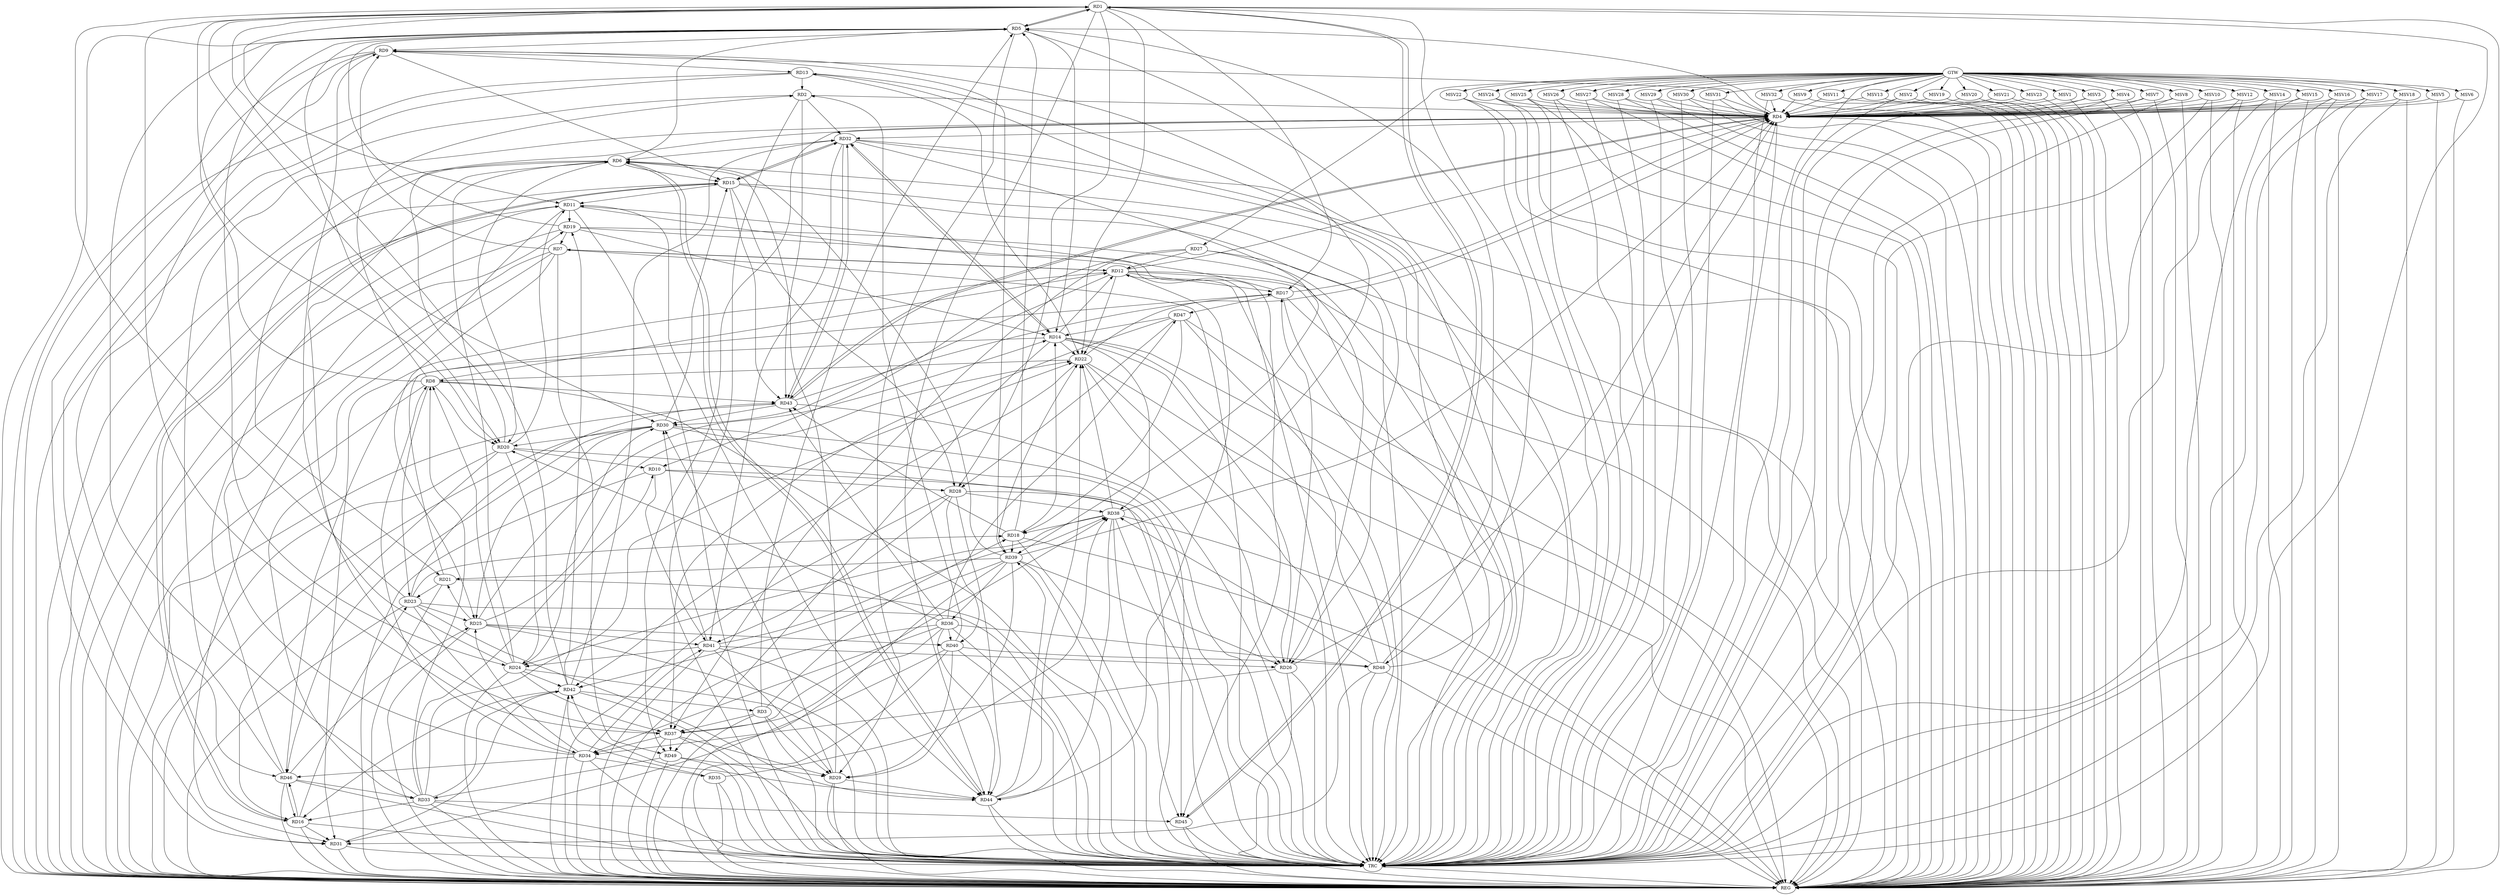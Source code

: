 strict digraph G {
  RD1 [ label="RD1" ];
  RD2 [ label="RD2" ];
  RD3 [ label="RD3" ];
  RD4 [ label="RD4" ];
  RD5 [ label="RD5" ];
  RD6 [ label="RD6" ];
  RD7 [ label="RD7" ];
  RD8 [ label="RD8" ];
  RD9 [ label="RD9" ];
  RD10 [ label="RD10" ];
  RD11 [ label="RD11" ];
  RD12 [ label="RD12" ];
  RD13 [ label="RD13" ];
  RD14 [ label="RD14" ];
  RD15 [ label="RD15" ];
  RD16 [ label="RD16" ];
  RD17 [ label="RD17" ];
  RD18 [ label="RD18" ];
  RD19 [ label="RD19" ];
  RD20 [ label="RD20" ];
  RD21 [ label="RD21" ];
  RD22 [ label="RD22" ];
  RD23 [ label="RD23" ];
  RD24 [ label="RD24" ];
  RD25 [ label="RD25" ];
  RD26 [ label="RD26" ];
  RD27 [ label="RD27" ];
  RD28 [ label="RD28" ];
  RD29 [ label="RD29" ];
  RD30 [ label="RD30" ];
  RD31 [ label="RD31" ];
  RD32 [ label="RD32" ];
  RD33 [ label="RD33" ];
  RD34 [ label="RD34" ];
  RD35 [ label="RD35" ];
  RD36 [ label="RD36" ];
  RD37 [ label="RD37" ];
  RD38 [ label="RD38" ];
  RD39 [ label="RD39" ];
  RD40 [ label="RD40" ];
  RD41 [ label="RD41" ];
  RD42 [ label="RD42" ];
  RD43 [ label="RD43" ];
  RD44 [ label="RD44" ];
  RD45 [ label="RD45" ];
  RD46 [ label="RD46" ];
  RD47 [ label="RD47" ];
  RD48 [ label="RD48" ];
  RD49 [ label="RD49" ];
  GTW [ label="GTW" ];
  REG [ label="REG" ];
  TRC [ label="TRC" ];
  MSV1 [ label="MSV1" ];
  MSV2 [ label="MSV2" ];
  MSV3 [ label="MSV3" ];
  MSV4 [ label="MSV4" ];
  MSV5 [ label="MSV5" ];
  MSV6 [ label="MSV6" ];
  MSV7 [ label="MSV7" ];
  MSV8 [ label="MSV8" ];
  MSV9 [ label="MSV9" ];
  MSV10 [ label="MSV10" ];
  MSV11 [ label="MSV11" ];
  MSV12 [ label="MSV12" ];
  MSV13 [ label="MSV13" ];
  MSV14 [ label="MSV14" ];
  MSV15 [ label="MSV15" ];
  MSV16 [ label="MSV16" ];
  MSV17 [ label="MSV17" ];
  MSV18 [ label="MSV18" ];
  MSV19 [ label="MSV19" ];
  MSV20 [ label="MSV20" ];
  MSV21 [ label="MSV21" ];
  MSV22 [ label="MSV22" ];
  MSV23 [ label="MSV23" ];
  MSV24 [ label="MSV24" ];
  MSV25 [ label="MSV25" ];
  MSV26 [ label="MSV26" ];
  MSV27 [ label="MSV27" ];
  MSV28 [ label="MSV28" ];
  MSV29 [ label="MSV29" ];
  MSV30 [ label="MSV30" ];
  MSV31 [ label="MSV31" ];
  MSV32 [ label="MSV32" ];
  RD1 -> RD5;
  RD5 -> RD1;
  RD1 -> RD11;
  RD1 -> RD17;
  RD1 -> RD20;
  RD1 -> RD22;
  RD23 -> RD1;
  RD1 -> RD28;
  RD1 -> RD30;
  RD1 -> RD37;
  RD42 -> RD1;
  RD1 -> RD44;
  RD1 -> RD45;
  RD45 -> RD1;
  RD1 -> RD48;
  RD2 -> RD4;
  RD8 -> RD2;
  RD13 -> RD2;
  RD2 -> RD32;
  RD40 -> RD2;
  RD2 -> RD43;
  RD3 -> RD5;
  RD3 -> RD18;
  RD3 -> RD29;
  RD3 -> RD37;
  RD42 -> RD3;
  RD4 -> RD5;
  RD4 -> RD9;
  RD12 -> RD4;
  RD17 -> RD4;
  RD20 -> RD4;
  RD22 -> RD4;
  RD26 -> RD4;
  RD4 -> RD32;
  RD39 -> RD4;
  RD4 -> RD43;
  RD43 -> RD4;
  RD46 -> RD4;
  RD48 -> RD4;
  RD4 -> RD49;
  RD6 -> RD5;
  RD8 -> RD5;
  RD5 -> RD9;
  RD5 -> RD14;
  RD18 -> RD5;
  RD19 -> RD5;
  RD5 -> RD20;
  RD5 -> RD24;
  RD5 -> RD29;
  RD33 -> RD5;
  RD48 -> RD5;
  RD6 -> RD15;
  RD6 -> RD20;
  RD6 -> RD21;
  RD24 -> RD6;
  RD29 -> RD6;
  RD32 -> RD6;
  RD37 -> RD6;
  RD39 -> RD6;
  RD6 -> RD44;
  RD44 -> RD6;
  RD7 -> RD9;
  RD7 -> RD12;
  RD12 -> RD7;
  RD19 -> RD7;
  RD7 -> RD25;
  RD7 -> RD31;
  RD7 -> RD49;
  RD8 -> RD12;
  RD8 -> RD20;
  RD22 -> RD8;
  RD8 -> RD23;
  RD24 -> RD8;
  RD33 -> RD8;
  RD34 -> RD8;
  RD8 -> RD43;
  RD9 -> RD13;
  RD9 -> RD15;
  RD24 -> RD9;
  RD9 -> RD31;
  RD9 -> RD39;
  RD9 -> RD46;
  RD20 -> RD10;
  RD27 -> RD10;
  RD10 -> RD28;
  RD33 -> RD10;
  RD10 -> RD41;
  RD15 -> RD11;
  RD17 -> RD11;
  RD11 -> RD19;
  RD20 -> RD11;
  RD11 -> RD33;
  RD11 -> RD44;
  RD11 -> RD45;
  RD46 -> RD11;
  RD14 -> RD12;
  RD12 -> RD17;
  RD12 -> RD22;
  RD27 -> RD12;
  RD12 -> RD30;
  RD12 -> RD31;
  RD44 -> RD12;
  RD48 -> RD12;
  RD13 -> RD22;
  RD13 -> RD31;
  RD38 -> RD13;
  RD18 -> RD14;
  RD19 -> RD14;
  RD14 -> RD22;
  RD25 -> RD14;
  RD14 -> RD26;
  RD14 -> RD32;
  RD32 -> RD14;
  RD14 -> RD38;
  RD14 -> RD46;
  RD47 -> RD14;
  RD14 -> RD49;
  RD15 -> RD16;
  RD16 -> RD15;
  RD15 -> RD26;
  RD15 -> RD28;
  RD30 -> RD15;
  RD15 -> RD32;
  RD32 -> RD15;
  RD15 -> RD43;
  RD20 -> RD16;
  RD16 -> RD23;
  RD16 -> RD31;
  RD33 -> RD16;
  RD42 -> RD16;
  RD16 -> RD46;
  RD46 -> RD16;
  RD21 -> RD17;
  RD26 -> RD17;
  RD43 -> RD17;
  RD17 -> RD47;
  RD23 -> RD18;
  RD38 -> RD18;
  RD18 -> RD39;
  RD18 -> RD43;
  RD47 -> RD18;
  RD19 -> RD26;
  RD34 -> RD19;
  RD42 -> RD19;
  RD20 -> RD24;
  RD30 -> RD20;
  RD36 -> RD20;
  RD21 -> RD23;
  RD25 -> RD21;
  RD39 -> RD21;
  RD25 -> RD22;
  RD22 -> RD26;
  RD33 -> RD22;
  RD38 -> RD22;
  RD39 -> RD22;
  RD22 -> RD42;
  RD44 -> RD22;
  RD23 -> RD25;
  RD23 -> RD34;
  RD23 -> RD43;
  RD23 -> RD44;
  RD24 -> RD30;
  RD24 -> RD37;
  RD38 -> RD24;
  RD41 -> RD24;
  RD24 -> RD42;
  RD30 -> RD25;
  RD34 -> RD25;
  RD25 -> RD40;
  RD25 -> RD41;
  RD46 -> RD25;
  RD26 -> RD34;
  RD39 -> RD26;
  RD41 -> RD26;
  RD27 -> RD37;
  RD28 -> RD38;
  RD28 -> RD40;
  RD28 -> RD41;
  RD28 -> RD44;
  RD47 -> RD28;
  RD29 -> RD30;
  RD37 -> RD29;
  RD39 -> RD29;
  RD40 -> RD29;
  RD41 -> RD29;
  RD29 -> RD44;
  RD49 -> RD29;
  RD41 -> RD30;
  RD43 -> RD30;
  RD30 -> RD45;
  RD30 -> RD46;
  RD40 -> RD31;
  RD31 -> RD42;
  RD48 -> RD31;
  RD32 -> RD39;
  RD32 -> RD41;
  RD42 -> RD32;
  RD32 -> RD43;
  RD43 -> RD32;
  RD33 -> RD42;
  RD33 -> RD45;
  RD46 -> RD33;
  RD49 -> RD33;
  RD34 -> RD35;
  RD36 -> RD34;
  RD37 -> RD34;
  RD34 -> RD41;
  RD34 -> RD46;
  RD35 -> RD38;
  RD35 -> RD42;
  RD36 -> RD37;
  RD39 -> RD36;
  RD36 -> RD40;
  RD36 -> RD43;
  RD36 -> RD44;
  RD36 -> RD47;
  RD36 -> RD48;
  RD37 -> RD38;
  RD47 -> RD37;
  RD37 -> RD49;
  RD41 -> RD38;
  RD38 -> RD44;
  RD38 -> RD45;
  RD48 -> RD38;
  RD39 -> RD42;
  RD44 -> RD39;
  RD40 -> RD48;
  RD44 -> RD42;
  GTW -> RD27;
  RD1 -> REG;
  RD2 -> REG;
  RD3 -> REG;
  RD4 -> REG;
  RD5 -> REG;
  RD6 -> REG;
  RD7 -> REG;
  RD8 -> REG;
  RD9 -> REG;
  RD10 -> REG;
  RD11 -> REG;
  RD12 -> REG;
  RD13 -> REG;
  RD14 -> REG;
  RD15 -> REG;
  RD16 -> REG;
  RD17 -> REG;
  RD18 -> REG;
  RD19 -> REG;
  RD20 -> REG;
  RD21 -> REG;
  RD22 -> REG;
  RD23 -> REG;
  RD24 -> REG;
  RD25 -> REG;
  RD26 -> REG;
  RD27 -> REG;
  RD28 -> REG;
  RD29 -> REG;
  RD30 -> REG;
  RD31 -> REG;
  RD32 -> REG;
  RD33 -> REG;
  RD34 -> REG;
  RD35 -> REG;
  RD36 -> REG;
  RD37 -> REG;
  RD38 -> REG;
  RD39 -> REG;
  RD40 -> REG;
  RD41 -> REG;
  RD42 -> REG;
  RD43 -> REG;
  RD44 -> REG;
  RD45 -> REG;
  RD46 -> REG;
  RD47 -> REG;
  RD48 -> REG;
  RD49 -> REG;
  RD1 -> TRC;
  RD2 -> TRC;
  RD3 -> TRC;
  RD4 -> TRC;
  RD5 -> TRC;
  RD6 -> TRC;
  RD7 -> TRC;
  RD8 -> TRC;
  RD9 -> TRC;
  RD10 -> TRC;
  RD11 -> TRC;
  RD12 -> TRC;
  RD13 -> TRC;
  RD14 -> TRC;
  RD15 -> TRC;
  RD16 -> TRC;
  RD17 -> TRC;
  RD18 -> TRC;
  RD19 -> TRC;
  RD20 -> TRC;
  RD21 -> TRC;
  RD22 -> TRC;
  RD23 -> TRC;
  RD24 -> TRC;
  RD25 -> TRC;
  RD26 -> TRC;
  RD27 -> TRC;
  RD28 -> TRC;
  RD29 -> TRC;
  RD30 -> TRC;
  RD31 -> TRC;
  RD32 -> TRC;
  RD33 -> TRC;
  RD34 -> TRC;
  RD35 -> TRC;
  RD36 -> TRC;
  RD37 -> TRC;
  RD38 -> TRC;
  RD39 -> TRC;
  RD40 -> TRC;
  RD41 -> TRC;
  RD42 -> TRC;
  RD43 -> TRC;
  RD44 -> TRC;
  RD45 -> TRC;
  RD46 -> TRC;
  RD47 -> TRC;
  RD48 -> TRC;
  RD49 -> TRC;
  GTW -> TRC;
  TRC -> REG;
  MSV1 -> RD4;
  MSV2 -> RD4;
  MSV3 -> RD4;
  MSV4 -> RD4;
  MSV5 -> RD4;
  MSV6 -> RD4;
  GTW -> MSV1;
  MSV1 -> REG;
  GTW -> MSV2;
  MSV2 -> REG;
  MSV2 -> TRC;
  GTW -> MSV3;
  MSV3 -> REG;
  MSV3 -> TRC;
  GTW -> MSV4;
  MSV4 -> REG;
  MSV4 -> TRC;
  GTW -> MSV5;
  MSV5 -> REG;
  GTW -> MSV6;
  MSV6 -> REG;
  MSV7 -> RD4;
  GTW -> MSV7;
  MSV7 -> REG;
  MSV7 -> TRC;
  MSV8 -> RD4;
  GTW -> MSV8;
  MSV8 -> REG;
  MSV8 -> TRC;
  MSV9 -> RD4;
  GTW -> MSV9;
  MSV9 -> REG;
  MSV10 -> RD4;
  GTW -> MSV10;
  MSV10 -> REG;
  MSV10 -> TRC;
  MSV11 -> RD4;
  MSV12 -> RD4;
  MSV13 -> RD4;
  MSV14 -> RD4;
  MSV15 -> RD4;
  MSV16 -> RD4;
  GTW -> MSV11;
  MSV11 -> REG;
  GTW -> MSV12;
  MSV12 -> REG;
  MSV12 -> TRC;
  GTW -> MSV13;
  MSV13 -> REG;
  GTW -> MSV14;
  MSV14 -> REG;
  MSV14 -> TRC;
  GTW -> MSV15;
  MSV15 -> REG;
  MSV15 -> TRC;
  GTW -> MSV16;
  MSV16 -> REG;
  MSV16 -> TRC;
  MSV17 -> RD4;
  MSV18 -> RD4;
  GTW -> MSV17;
  MSV17 -> REG;
  MSV17 -> TRC;
  GTW -> MSV18;
  MSV18 -> REG;
  MSV18 -> TRC;
  MSV19 -> RD4;
  GTW -> MSV19;
  MSV19 -> REG;
  MSV20 -> RD4;
  GTW -> MSV20;
  MSV20 -> REG;
  MSV21 -> RD4;
  MSV22 -> RD4;
  GTW -> MSV21;
  MSV21 -> REG;
  GTW -> MSV22;
  MSV22 -> REG;
  MSV22 -> TRC;
  MSV23 -> RD4;
  GTW -> MSV23;
  MSV23 -> REG;
  MSV24 -> RD4;
  GTW -> MSV24;
  MSV24 -> REG;
  MSV24 -> TRC;
  MSV25 -> RD4;
  GTW -> MSV25;
  MSV25 -> REG;
  MSV25 -> TRC;
  MSV26 -> RD4;
  MSV27 -> RD4;
  MSV28 -> RD4;
  MSV29 -> RD4;
  MSV30 -> RD4;
  MSV31 -> RD4;
  MSV32 -> RD4;
  GTW -> MSV26;
  MSV26 -> REG;
  MSV26 -> TRC;
  GTW -> MSV27;
  MSV27 -> REG;
  MSV27 -> TRC;
  GTW -> MSV28;
  MSV28 -> REG;
  MSV28 -> TRC;
  GTW -> MSV29;
  MSV29 -> REG;
  MSV29 -> TRC;
  GTW -> MSV30;
  MSV30 -> REG;
  MSV30 -> TRC;
  GTW -> MSV31;
  MSV31 -> REG;
  MSV31 -> TRC;
  GTW -> MSV32;
  MSV32 -> REG;
  MSV32 -> TRC;
}
